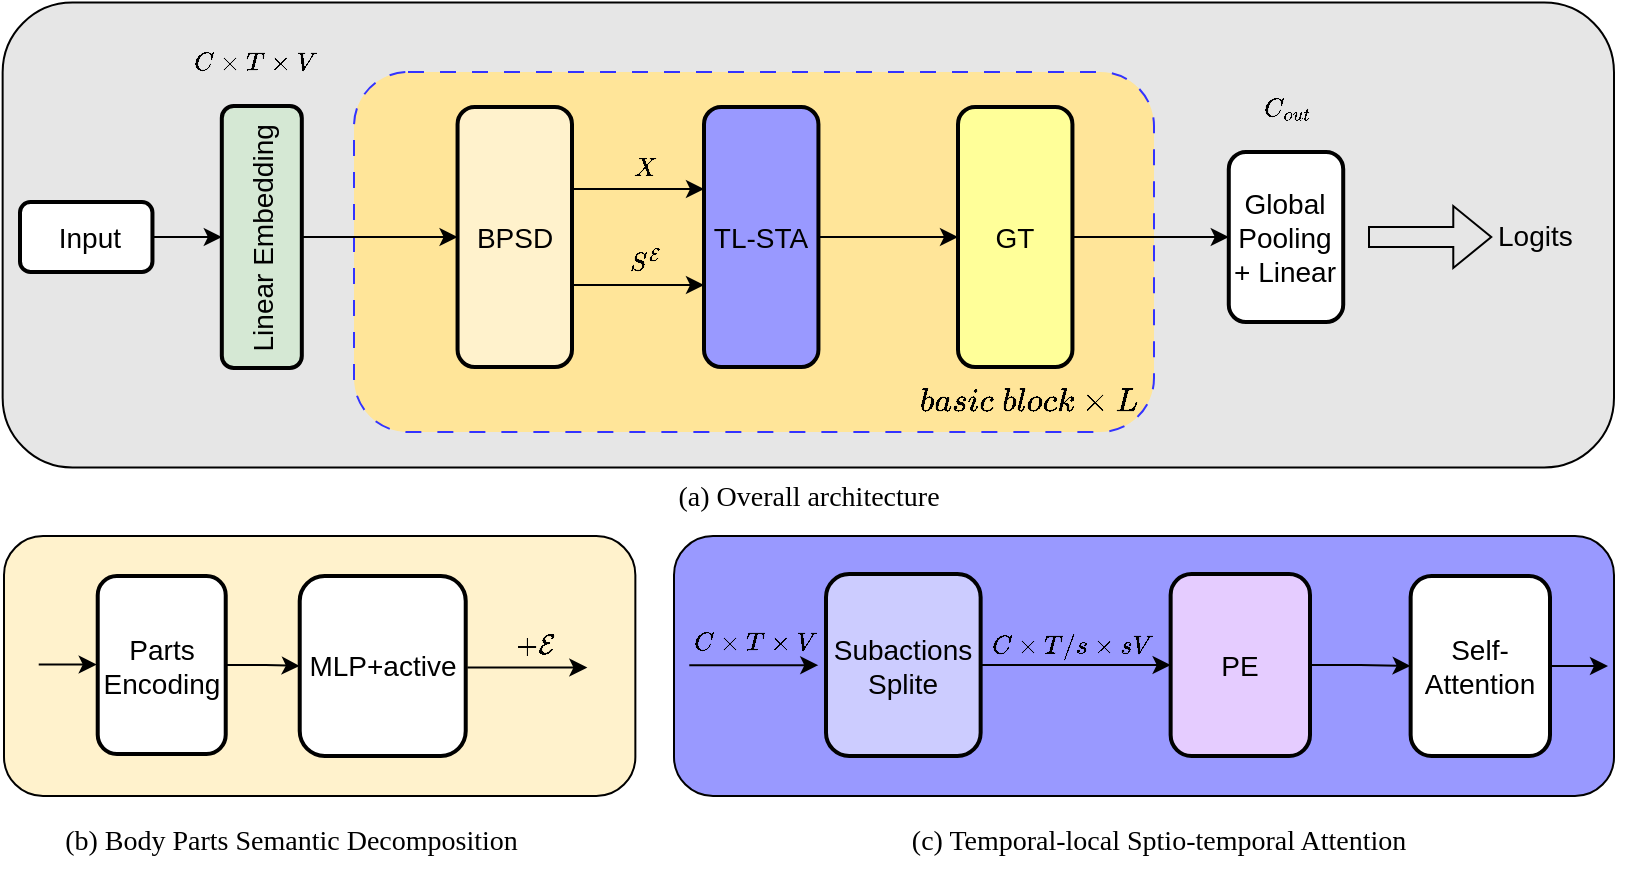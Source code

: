 <mxfile version="21.0.6" type="github">
  <diagram name="第 1 页" id="hAvD06V8Mv2N6wR6TIVn">
    <mxGraphModel dx="1195" dy="590" grid="1" gridSize="10" guides="1" tooltips="1" connect="1" arrows="1" fold="1" page="1" pageScale="1" pageWidth="827" pageHeight="1169" math="1" shadow="0">
      <root>
        <mxCell id="0" />
        <mxCell id="1" parent="0" />
        <mxCell id="KVS_gk8oBXAJuaLljpYk-1" value="" style="group" vertex="1" connectable="0" parent="1">
          <mxGeometry x="4.32" y="135.25" width="805.68" height="434.751" as="geometry" />
        </mxCell>
        <mxCell id="KVS_gk8oBXAJuaLljpYk-2" value="" style="rounded=1;whiteSpace=wrap;html=1;fillColor=#E6E6E6;" vertex="1" parent="KVS_gk8oBXAJuaLljpYk-1">
          <mxGeometry width="805.68" height="232.5" as="geometry" />
        </mxCell>
        <mxCell id="KVS_gk8oBXAJuaLljpYk-3" value="" style="rounded=1;whiteSpace=wrap;html=1;fillColor=#FFE599;dashed=1;dashPattern=8 8;strokeColor=#3333FF;" vertex="1" parent="KVS_gk8oBXAJuaLljpYk-1">
          <mxGeometry x="175.68" y="34.75" width="400" height="180" as="geometry" />
        </mxCell>
        <mxCell id="KVS_gk8oBXAJuaLljpYk-4" value="&lt;font style=&quot;font-size: 14px;&quot;&gt;&amp;nbsp;Input&lt;/font&gt;" style="rounded=1;whiteSpace=wrap;html=1;fillColor=#FFFFFF;strokeColor=#000000;fontColor=#000000;strokeWidth=2;" vertex="1" parent="KVS_gk8oBXAJuaLljpYk-1">
          <mxGeometry x="8.68" y="99.75" width="66.23" height="35" as="geometry" />
        </mxCell>
        <mxCell id="KVS_gk8oBXAJuaLljpYk-5" value="&lt;font style=&quot;font-size: 14px;&quot;&gt;Linear Embedding&lt;/font&gt;" style="whiteSpace=wrap;html=1;fillColor=#D5E8D4;strokeColor=#000000;fontColor=#000000;rounded=1;strokeWidth=2;rotation=-90;" vertex="1" parent="KVS_gk8oBXAJuaLljpYk-1">
          <mxGeometry x="64.09" y="97.25" width="131" height="40" as="geometry" />
        </mxCell>
        <mxCell id="KVS_gk8oBXAJuaLljpYk-6" style="edgeStyle=orthogonalEdgeStyle;rounded=0;orthogonalLoop=1;jettySize=auto;html=1;" edge="1" parent="KVS_gk8oBXAJuaLljpYk-1" source="KVS_gk8oBXAJuaLljpYk-4" target="KVS_gk8oBXAJuaLljpYk-5">
          <mxGeometry relative="1" as="geometry" />
        </mxCell>
        <mxCell id="KVS_gk8oBXAJuaLljpYk-43" style="edgeStyle=orthogonalEdgeStyle;rounded=0;orthogonalLoop=1;jettySize=auto;html=1;" edge="1" parent="KVS_gk8oBXAJuaLljpYk-1">
          <mxGeometry relative="1" as="geometry">
            <mxPoint x="284.68" y="141.25" as="sourcePoint" />
            <mxPoint x="350.68" y="141.25" as="targetPoint" />
          </mxGeometry>
        </mxCell>
        <mxCell id="KVS_gk8oBXAJuaLljpYk-7" value="&lt;span style=&quot;font-size: 14px;&quot;&gt;BPSD&lt;/span&gt;" style="whiteSpace=wrap;html=1;fillColor=#fff2cc;strokeColor=#000000;rounded=1;strokeWidth=2;rotation=0;" vertex="1" parent="KVS_gk8oBXAJuaLljpYk-1">
          <mxGeometry x="227.46" y="52.25" width="57.22" height="130" as="geometry" />
        </mxCell>
        <mxCell id="KVS_gk8oBXAJuaLljpYk-8" style="edgeStyle=orthogonalEdgeStyle;rounded=0;orthogonalLoop=1;jettySize=auto;html=1;" edge="1" parent="KVS_gk8oBXAJuaLljpYk-1" source="KVS_gk8oBXAJuaLljpYk-5" target="KVS_gk8oBXAJuaLljpYk-7">
          <mxGeometry relative="1" as="geometry" />
        </mxCell>
        <mxCell id="KVS_gk8oBXAJuaLljpYk-9" value="&lt;span style=&quot;font-size: 14px;&quot;&gt;TL-STA&lt;/span&gt;" style="whiteSpace=wrap;html=1;fillColor=#9999FF;strokeColor=#000000;fontColor=#000000;rounded=1;strokeWidth=2;rotation=0;" vertex="1" parent="KVS_gk8oBXAJuaLljpYk-1">
          <mxGeometry x="350.68" y="52.25" width="57.22" height="130" as="geometry" />
        </mxCell>
        <mxCell id="KVS_gk8oBXAJuaLljpYk-10" style="edgeStyle=orthogonalEdgeStyle;rounded=0;orthogonalLoop=1;jettySize=auto;html=1;exitX=1;exitY=0.5;exitDx=0;exitDy=0;entryX=0;entryY=0.5;entryDx=0;entryDy=0;" edge="1" parent="KVS_gk8oBXAJuaLljpYk-1">
          <mxGeometry relative="1" as="geometry">
            <mxPoint x="284.68" y="93.25" as="sourcePoint" />
            <mxPoint x="350.68" y="93.25" as="targetPoint" />
          </mxGeometry>
        </mxCell>
        <mxCell id="KVS_gk8oBXAJuaLljpYk-11" value="&lt;span style=&quot;font-size: 14px;&quot;&gt;GT&lt;/span&gt;" style="whiteSpace=wrap;html=1;fillColor=#FFFF99;strokeColor=#000000;fontColor=#000000;rounded=1;strokeWidth=2;rotation=0;" vertex="1" parent="KVS_gk8oBXAJuaLljpYk-1">
          <mxGeometry x="477.68" y="52.25" width="57.22" height="130" as="geometry" />
        </mxCell>
        <mxCell id="KVS_gk8oBXAJuaLljpYk-12" style="edgeStyle=orthogonalEdgeStyle;rounded=0;orthogonalLoop=1;jettySize=auto;html=1;entryX=0;entryY=0.5;entryDx=0;entryDy=0;" edge="1" parent="KVS_gk8oBXAJuaLljpYk-1" source="KVS_gk8oBXAJuaLljpYk-9" target="KVS_gk8oBXAJuaLljpYk-11">
          <mxGeometry relative="1" as="geometry" />
        </mxCell>
        <mxCell id="KVS_gk8oBXAJuaLljpYk-13" value="&lt;span style=&quot;font-size: 14px;&quot;&gt;Global Pooling + Linear&lt;/span&gt;" style="whiteSpace=wrap;html=1;fillColor=#FFFFFF;strokeColor=#000000;fontColor=#000000;rounded=1;strokeWidth=2;rotation=0;" vertex="1" parent="KVS_gk8oBXAJuaLljpYk-1">
          <mxGeometry x="613.07" y="74.75" width="57.22" height="85" as="geometry" />
        </mxCell>
        <mxCell id="KVS_gk8oBXAJuaLljpYk-14" style="edgeStyle=orthogonalEdgeStyle;rounded=0;orthogonalLoop=1;jettySize=auto;html=1;entryX=0;entryY=0.5;entryDx=0;entryDy=0;" edge="1" parent="KVS_gk8oBXAJuaLljpYk-1" source="KVS_gk8oBXAJuaLljpYk-11" target="KVS_gk8oBXAJuaLljpYk-13">
          <mxGeometry relative="1" as="geometry" />
        </mxCell>
        <mxCell id="KVS_gk8oBXAJuaLljpYk-15" value="&lt;span style=&quot;color: rgb(0, 0, 0); font-family: Helvetica; font-size: 14px; font-style: normal; font-variant-ligatures: normal; font-variant-caps: normal; font-weight: 400; letter-spacing: normal; orphans: 2; text-align: center; text-indent: 0px; text-transform: none; widows: 2; word-spacing: 0px; -webkit-text-stroke-width: 0px; text-decoration-thickness: initial; text-decoration-style: initial; text-decoration-color: initial; float: none; display: inline !important;&quot;&gt;Logits&lt;/span&gt;" style="text;whiteSpace=wrap;html=1;" vertex="1" parent="KVS_gk8oBXAJuaLljpYk-1">
          <mxGeometry x="745.82" y="101.25" width="44.18" height="30" as="geometry" />
        </mxCell>
        <mxCell id="KVS_gk8oBXAJuaLljpYk-16" value="&lt;font style=&quot;font-size: 11px;&quot;&gt;\( C \times T \times V\)&lt;/font&gt;" style="text;html=1;align=center;verticalAlign=middle;resizable=0;points=[];autosize=1;strokeColor=none;fillColor=none;" vertex="1" parent="KVS_gk8oBXAJuaLljpYk-1">
          <mxGeometry x="55.59" y="14.751" width="140" height="30" as="geometry" />
        </mxCell>
        <mxCell id="KVS_gk8oBXAJuaLljpYk-17" value="&lt;font style=&quot;font-size: 14px;&quot;&gt;$$basic \&amp;nbsp; block \times L$$&lt;/font&gt;" style="text;html=1;align=center;verticalAlign=middle;resizable=0;points=[];autosize=1;strokeColor=none;fillColor=none;" vertex="1" parent="KVS_gk8oBXAJuaLljpYk-1">
          <mxGeometry x="417.68" y="184.751" width="190" height="30" as="geometry" />
        </mxCell>
        <mxCell id="KVS_gk8oBXAJuaLljpYk-18" value="&lt;font style=&quot;font-size: 11px;&quot;&gt;\( C_{out}\)&lt;/font&gt;" style="text;html=1;align=center;verticalAlign=middle;resizable=0;points=[];autosize=1;strokeColor=none;fillColor=none;" vertex="1" parent="KVS_gk8oBXAJuaLljpYk-1">
          <mxGeometry x="601.68" y="37.251" width="80" height="30" as="geometry" />
        </mxCell>
        <mxCell id="KVS_gk8oBXAJuaLljpYk-19" value="" style="shape=flexArrow;endArrow=classic;html=1;rounded=0;" edge="1" parent="KVS_gk8oBXAJuaLljpYk-1">
          <mxGeometry width="50" height="50" relative="1" as="geometry">
            <mxPoint x="682.68" y="117.25" as="sourcePoint" />
            <mxPoint x="744.82" y="117.25" as="targetPoint" />
          </mxGeometry>
        </mxCell>
        <mxCell id="KVS_gk8oBXAJuaLljpYk-20" value="" style="group" vertex="1" connectable="0" parent="KVS_gk8oBXAJuaLljpYk-1">
          <mxGeometry x="0.68" y="266.75" width="324.68" height="130" as="geometry" />
        </mxCell>
        <mxCell id="KVS_gk8oBXAJuaLljpYk-21" value="" style="whiteSpace=wrap;html=1;fillColor=#fff2cc;strokeColor=#000000;rounded=1;strokeWidth=1;rotation=0;" vertex="1" parent="KVS_gk8oBXAJuaLljpYk-20">
          <mxGeometry width="315.68" height="130" as="geometry" />
        </mxCell>
        <mxCell id="KVS_gk8oBXAJuaLljpYk-22" value="&lt;span style=&quot;font-size: 14px;&quot;&gt;Parts Encoding&lt;/span&gt;" style="rounded=1;whiteSpace=wrap;html=1;fillColor=#FFFFFF;strokeColor=#000000;fontColor=#000000;strokeWidth=2;direction=south;" vertex="1" parent="KVS_gk8oBXAJuaLljpYk-20">
          <mxGeometry x="46.86" y="20" width="64" height="89" as="geometry" />
        </mxCell>
        <mxCell id="KVS_gk8oBXAJuaLljpYk-23" value="&lt;font style=&quot;font-size: 14px;&quot;&gt;MLP+active&lt;/font&gt;" style="rounded=1;whiteSpace=wrap;html=1;fillColor=#FFFFFF;strokeColor=#000000;fontColor=#000000;strokeWidth=2;direction=south;" vertex="1" parent="KVS_gk8oBXAJuaLljpYk-20">
          <mxGeometry x="147.86" y="20" width="83" height="90" as="geometry" />
        </mxCell>
        <mxCell id="KVS_gk8oBXAJuaLljpYk-24" style="edgeStyle=orthogonalEdgeStyle;rounded=0;orthogonalLoop=1;jettySize=auto;html=1;entryX=0.5;entryY=1;entryDx=0;entryDy=0;" edge="1" parent="KVS_gk8oBXAJuaLljpYk-20" source="KVS_gk8oBXAJuaLljpYk-22" target="KVS_gk8oBXAJuaLljpYk-23">
          <mxGeometry relative="1" as="geometry" />
        </mxCell>
        <mxCell id="KVS_gk8oBXAJuaLljpYk-25" value="" style="endArrow=classic;html=1;rounded=0;" edge="1" parent="KVS_gk8oBXAJuaLljpYk-20">
          <mxGeometry width="50" height="50" relative="1" as="geometry">
            <mxPoint x="17.36" y="64.26" as="sourcePoint" />
            <mxPoint x="46.36" y="64.26" as="targetPoint" />
          </mxGeometry>
        </mxCell>
        <mxCell id="KVS_gk8oBXAJuaLljpYk-26" value="" style="endArrow=classic;html=1;rounded=0;" edge="1" parent="KVS_gk8oBXAJuaLljpYk-20">
          <mxGeometry width="50" height="50" relative="1" as="geometry">
            <mxPoint x="231.68" y="65.76" as="sourcePoint" />
            <mxPoint x="291.68" y="65.76" as="targetPoint" />
          </mxGeometry>
        </mxCell>
        <mxCell id="KVS_gk8oBXAJuaLljpYk-27" value="$$ + \mathcal E$$" style="text;html=1;align=center;verticalAlign=middle;resizable=0;points=[];autosize=1;strokeColor=none;fillColor=none;" vertex="1" parent="KVS_gk8oBXAJuaLljpYk-20">
          <mxGeometry x="204.68" y="40" width="120" height="30" as="geometry" />
        </mxCell>
        <mxCell id="KVS_gk8oBXAJuaLljpYk-28" value="" style="group" vertex="1" connectable="0" parent="KVS_gk8oBXAJuaLljpYk-1">
          <mxGeometry x="335.68" y="266.75" width="470" height="134.001" as="geometry" />
        </mxCell>
        <mxCell id="KVS_gk8oBXAJuaLljpYk-29" value="" style="rounded=1;whiteSpace=wrap;html=1;fillColor=#9999FF;strokeColor=#000000;" vertex="1" parent="KVS_gk8oBXAJuaLljpYk-28">
          <mxGeometry width="470" height="130" as="geometry" />
        </mxCell>
        <mxCell id="KVS_gk8oBXAJuaLljpYk-30" value="&lt;span style=&quot;font-size: 14px;&quot;&gt;Subactions Splite&lt;/span&gt;" style="whiteSpace=wrap;html=1;fillColor=#CCCCFF;strokeColor=#000000;rounded=1;strokeWidth=2;rotation=0;" vertex="1" parent="KVS_gk8oBXAJuaLljpYk-28">
          <mxGeometry x="76" y="19" width="77.32" height="91" as="geometry" />
        </mxCell>
        <mxCell id="KVS_gk8oBXAJuaLljpYk-31" style="edgeStyle=orthogonalEdgeStyle;rounded=0;orthogonalLoop=1;jettySize=auto;html=1;" edge="1" parent="KVS_gk8oBXAJuaLljpYk-28">
          <mxGeometry relative="1" as="geometry">
            <mxPoint x="467" y="65" as="targetPoint" />
            <mxPoint x="425" y="65" as="sourcePoint" />
          </mxGeometry>
        </mxCell>
        <mxCell id="KVS_gk8oBXAJuaLljpYk-32" value="&lt;span style=&quot;font-size: 14px;&quot;&gt;Self-Attention&lt;/span&gt;" style="whiteSpace=wrap;html=1;fillColor=#FFFFFF;strokeColor=#000000;fontColor=#000000;rounded=1;strokeWidth=2;rotation=0;" vertex="1" parent="KVS_gk8oBXAJuaLljpYk-28">
          <mxGeometry x="368.32" y="20" width="69.68" height="90" as="geometry" />
        </mxCell>
        <mxCell id="KVS_gk8oBXAJuaLljpYk-33" style="edgeStyle=orthogonalEdgeStyle;rounded=0;orthogonalLoop=1;jettySize=auto;html=1;entryX=0;entryY=0.5;entryDx=0;entryDy=0;" edge="1" parent="KVS_gk8oBXAJuaLljpYk-28" source="KVS_gk8oBXAJuaLljpYk-34" target="KVS_gk8oBXAJuaLljpYk-32">
          <mxGeometry relative="1" as="geometry" />
        </mxCell>
        <mxCell id="KVS_gk8oBXAJuaLljpYk-34" value="&lt;span style=&quot;font-size: 14px;&quot;&gt;PE&lt;/span&gt;" style="whiteSpace=wrap;html=1;fillColor=#E5CCFF;strokeColor=#000000;fontColor=#000000;rounded=1;strokeWidth=2;rotation=0;" vertex="1" parent="KVS_gk8oBXAJuaLljpYk-28">
          <mxGeometry x="248.32" y="19" width="69.68" height="91" as="geometry" />
        </mxCell>
        <mxCell id="KVS_gk8oBXAJuaLljpYk-35" style="edgeStyle=orthogonalEdgeStyle;rounded=0;orthogonalLoop=1;jettySize=auto;html=1;" edge="1" parent="KVS_gk8oBXAJuaLljpYk-28" source="KVS_gk8oBXAJuaLljpYk-30" target="KVS_gk8oBXAJuaLljpYk-34">
          <mxGeometry relative="1" as="geometry" />
        </mxCell>
        <mxCell id="KVS_gk8oBXAJuaLljpYk-36" value="" style="endArrow=classic;html=1;rounded=0;entryX=0.179;entryY=0.497;entryDx=0;entryDy=0;entryPerimeter=0;" edge="1" parent="KVS_gk8oBXAJuaLljpYk-28">
          <mxGeometry width="50" height="50" relative="1" as="geometry">
            <mxPoint x="7.64" y="64.66" as="sourcePoint" />
            <mxPoint x="72.13" y="64.61" as="targetPoint" />
            <Array as="points" />
          </mxGeometry>
        </mxCell>
        <mxCell id="KVS_gk8oBXAJuaLljpYk-37" value="&lt;font style=&quot;font-size: 11px;&quot;&gt;\( C \times T/s \times sV\)&lt;/font&gt;" style="text;html=1;align=center;verticalAlign=middle;resizable=0;points=[];autosize=1;strokeColor=none;fillColor=none;" vertex="1" parent="KVS_gk8oBXAJuaLljpYk-28">
          <mxGeometry x="119.32" y="40.001" width="160" height="30" as="geometry" />
        </mxCell>
        <mxCell id="KVS_gk8oBXAJuaLljpYk-38" value="&lt;font style=&quot;font-size: 11px;&quot;&gt;\( C \times T \times V\)&lt;/font&gt;" style="text;html=1;align=center;verticalAlign=middle;resizable=0;points=[];autosize=1;strokeColor=none;fillColor=none;" vertex="1" parent="KVS_gk8oBXAJuaLljpYk-28">
          <mxGeometry x="-30.0" y="38.001" width="140" height="30" as="geometry" />
        </mxCell>
        <mxCell id="KVS_gk8oBXAJuaLljpYk-39" value="&lt;font style=&quot;font-size: 14px;&quot; face=&quot;Times New Roman&quot;&gt;(a) Overall architecture&lt;/font&gt;" style="text;html=1;align=center;verticalAlign=middle;resizable=0;points=[];autosize=1;strokeColor=none;fillColor=none;" vertex="1" parent="KVS_gk8oBXAJuaLljpYk-1">
          <mxGeometry x="327.84" y="232.501" width="150" height="30" as="geometry" />
        </mxCell>
        <mxCell id="KVS_gk8oBXAJuaLljpYk-40" value="&lt;font style=&quot;font-size: 14px;&quot; face=&quot;Times New Roman&quot;&gt;(b) Body Parts Semantic Decomposition&amp;nbsp;&lt;/font&gt;" style="text;html=1;align=center;verticalAlign=middle;resizable=0;points=[];autosize=1;strokeColor=none;fillColor=none;" vertex="1" parent="KVS_gk8oBXAJuaLljpYk-1">
          <mxGeometry x="20.68" y="404.751" width="250" height="30" as="geometry" />
        </mxCell>
        <mxCell id="KVS_gk8oBXAJuaLljpYk-41" value="&lt;font style=&quot;font-size: 14px;&quot; face=&quot;Times New Roman&quot;&gt;(c) Temporal-local Sptio-temporal Attention&lt;/font&gt;" style="text;html=1;align=center;verticalAlign=middle;resizable=0;points=[];autosize=1;strokeColor=none;fillColor=none;" vertex="1" parent="KVS_gk8oBXAJuaLljpYk-1">
          <mxGeometry x="442.68" y="404.751" width="270" height="30" as="geometry" />
        </mxCell>
        <mxCell id="KVS_gk8oBXAJuaLljpYk-42" value="&lt;font style=&quot;font-size: 11px;&quot;&gt;\( X\)&lt;/font&gt;" style="text;html=1;align=center;verticalAlign=middle;resizable=0;points=[];autosize=1;strokeColor=none;fillColor=none;" vertex="1" parent="KVS_gk8oBXAJuaLljpYk-1">
          <mxGeometry x="295.68" y="67.251" width="50" height="30" as="geometry" />
        </mxCell>
        <mxCell id="KVS_gk8oBXAJuaLljpYk-44" value="&lt;font style=&quot;font-size: 11px;&quot;&gt;\( S^\mathcal{E}\)&lt;/font&gt;" style="text;html=1;align=center;verticalAlign=middle;resizable=0;points=[];autosize=1;strokeColor=none;fillColor=none;" vertex="1" parent="KVS_gk8oBXAJuaLljpYk-1">
          <mxGeometry x="260.68" y="114.751" width="120" height="30" as="geometry" />
        </mxCell>
      </root>
    </mxGraphModel>
  </diagram>
</mxfile>
